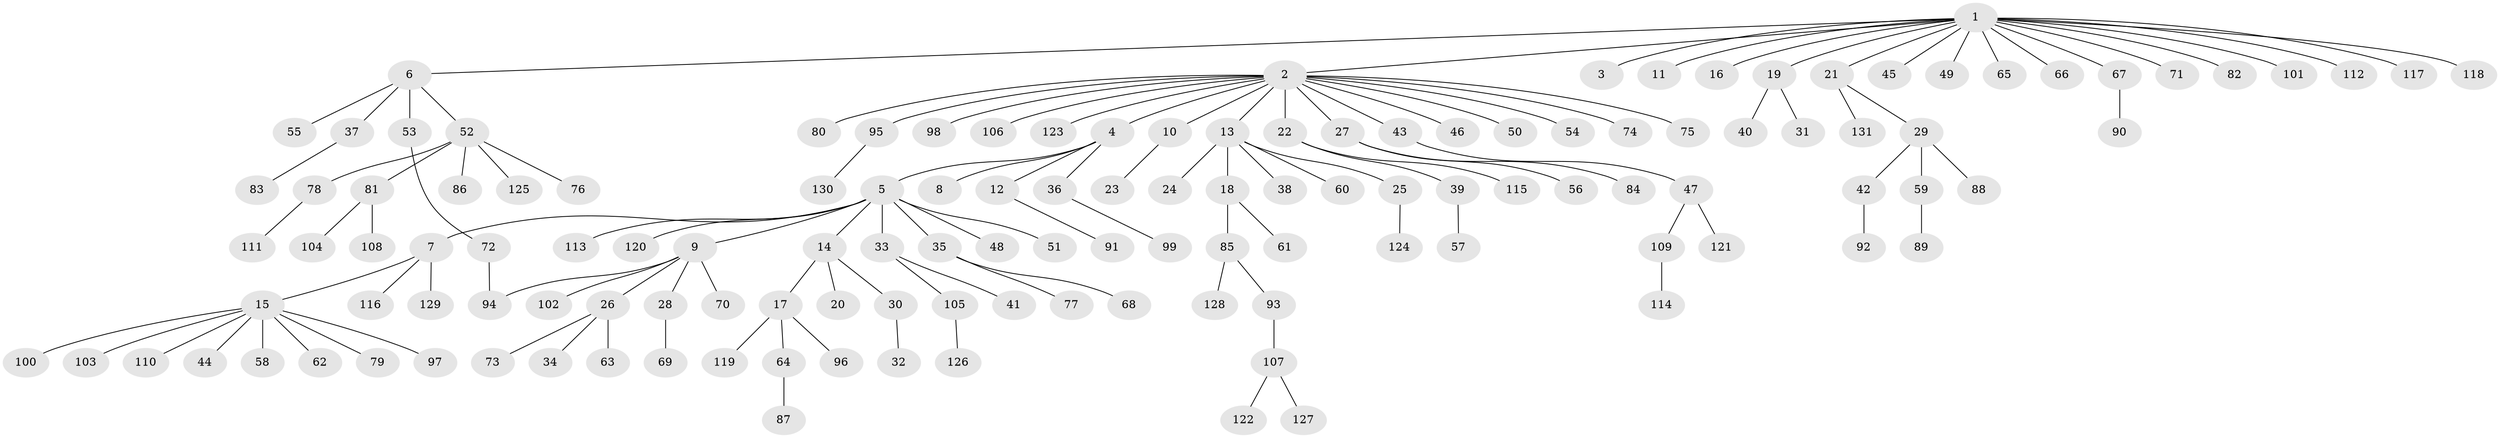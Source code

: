 // Generated by graph-tools (version 1.1) at 2025/48/03/09/25 04:48:01]
// undirected, 131 vertices, 131 edges
graph export_dot {
graph [start="1"]
  node [color=gray90,style=filled];
  1;
  2;
  3;
  4;
  5;
  6;
  7;
  8;
  9;
  10;
  11;
  12;
  13;
  14;
  15;
  16;
  17;
  18;
  19;
  20;
  21;
  22;
  23;
  24;
  25;
  26;
  27;
  28;
  29;
  30;
  31;
  32;
  33;
  34;
  35;
  36;
  37;
  38;
  39;
  40;
  41;
  42;
  43;
  44;
  45;
  46;
  47;
  48;
  49;
  50;
  51;
  52;
  53;
  54;
  55;
  56;
  57;
  58;
  59;
  60;
  61;
  62;
  63;
  64;
  65;
  66;
  67;
  68;
  69;
  70;
  71;
  72;
  73;
  74;
  75;
  76;
  77;
  78;
  79;
  80;
  81;
  82;
  83;
  84;
  85;
  86;
  87;
  88;
  89;
  90;
  91;
  92;
  93;
  94;
  95;
  96;
  97;
  98;
  99;
  100;
  101;
  102;
  103;
  104;
  105;
  106;
  107;
  108;
  109;
  110;
  111;
  112;
  113;
  114;
  115;
  116;
  117;
  118;
  119;
  120;
  121;
  122;
  123;
  124;
  125;
  126;
  127;
  128;
  129;
  130;
  131;
  1 -- 2;
  1 -- 3;
  1 -- 6;
  1 -- 11;
  1 -- 16;
  1 -- 19;
  1 -- 21;
  1 -- 45;
  1 -- 49;
  1 -- 65;
  1 -- 66;
  1 -- 67;
  1 -- 71;
  1 -- 82;
  1 -- 101;
  1 -- 112;
  1 -- 117;
  1 -- 118;
  2 -- 4;
  2 -- 10;
  2 -- 13;
  2 -- 22;
  2 -- 27;
  2 -- 43;
  2 -- 46;
  2 -- 50;
  2 -- 54;
  2 -- 74;
  2 -- 75;
  2 -- 80;
  2 -- 95;
  2 -- 98;
  2 -- 106;
  2 -- 123;
  4 -- 5;
  4 -- 8;
  4 -- 12;
  4 -- 36;
  5 -- 7;
  5 -- 9;
  5 -- 14;
  5 -- 33;
  5 -- 35;
  5 -- 48;
  5 -- 51;
  5 -- 113;
  5 -- 120;
  6 -- 37;
  6 -- 52;
  6 -- 53;
  6 -- 55;
  7 -- 15;
  7 -- 116;
  7 -- 129;
  9 -- 26;
  9 -- 28;
  9 -- 70;
  9 -- 94;
  9 -- 102;
  10 -- 23;
  12 -- 91;
  13 -- 18;
  13 -- 24;
  13 -- 25;
  13 -- 38;
  13 -- 60;
  14 -- 17;
  14 -- 20;
  14 -- 30;
  15 -- 44;
  15 -- 58;
  15 -- 62;
  15 -- 79;
  15 -- 97;
  15 -- 100;
  15 -- 103;
  15 -- 110;
  17 -- 64;
  17 -- 96;
  17 -- 119;
  18 -- 61;
  18 -- 85;
  19 -- 31;
  19 -- 40;
  21 -- 29;
  21 -- 131;
  22 -- 39;
  22 -- 115;
  25 -- 124;
  26 -- 34;
  26 -- 63;
  26 -- 73;
  27 -- 56;
  27 -- 84;
  28 -- 69;
  29 -- 42;
  29 -- 59;
  29 -- 88;
  30 -- 32;
  33 -- 41;
  33 -- 105;
  35 -- 68;
  35 -- 77;
  36 -- 99;
  37 -- 83;
  39 -- 57;
  42 -- 92;
  43 -- 47;
  47 -- 109;
  47 -- 121;
  52 -- 76;
  52 -- 78;
  52 -- 81;
  52 -- 86;
  52 -- 125;
  53 -- 72;
  59 -- 89;
  64 -- 87;
  67 -- 90;
  72 -- 94;
  78 -- 111;
  81 -- 104;
  81 -- 108;
  85 -- 93;
  85 -- 128;
  93 -- 107;
  95 -- 130;
  105 -- 126;
  107 -- 122;
  107 -- 127;
  109 -- 114;
}
